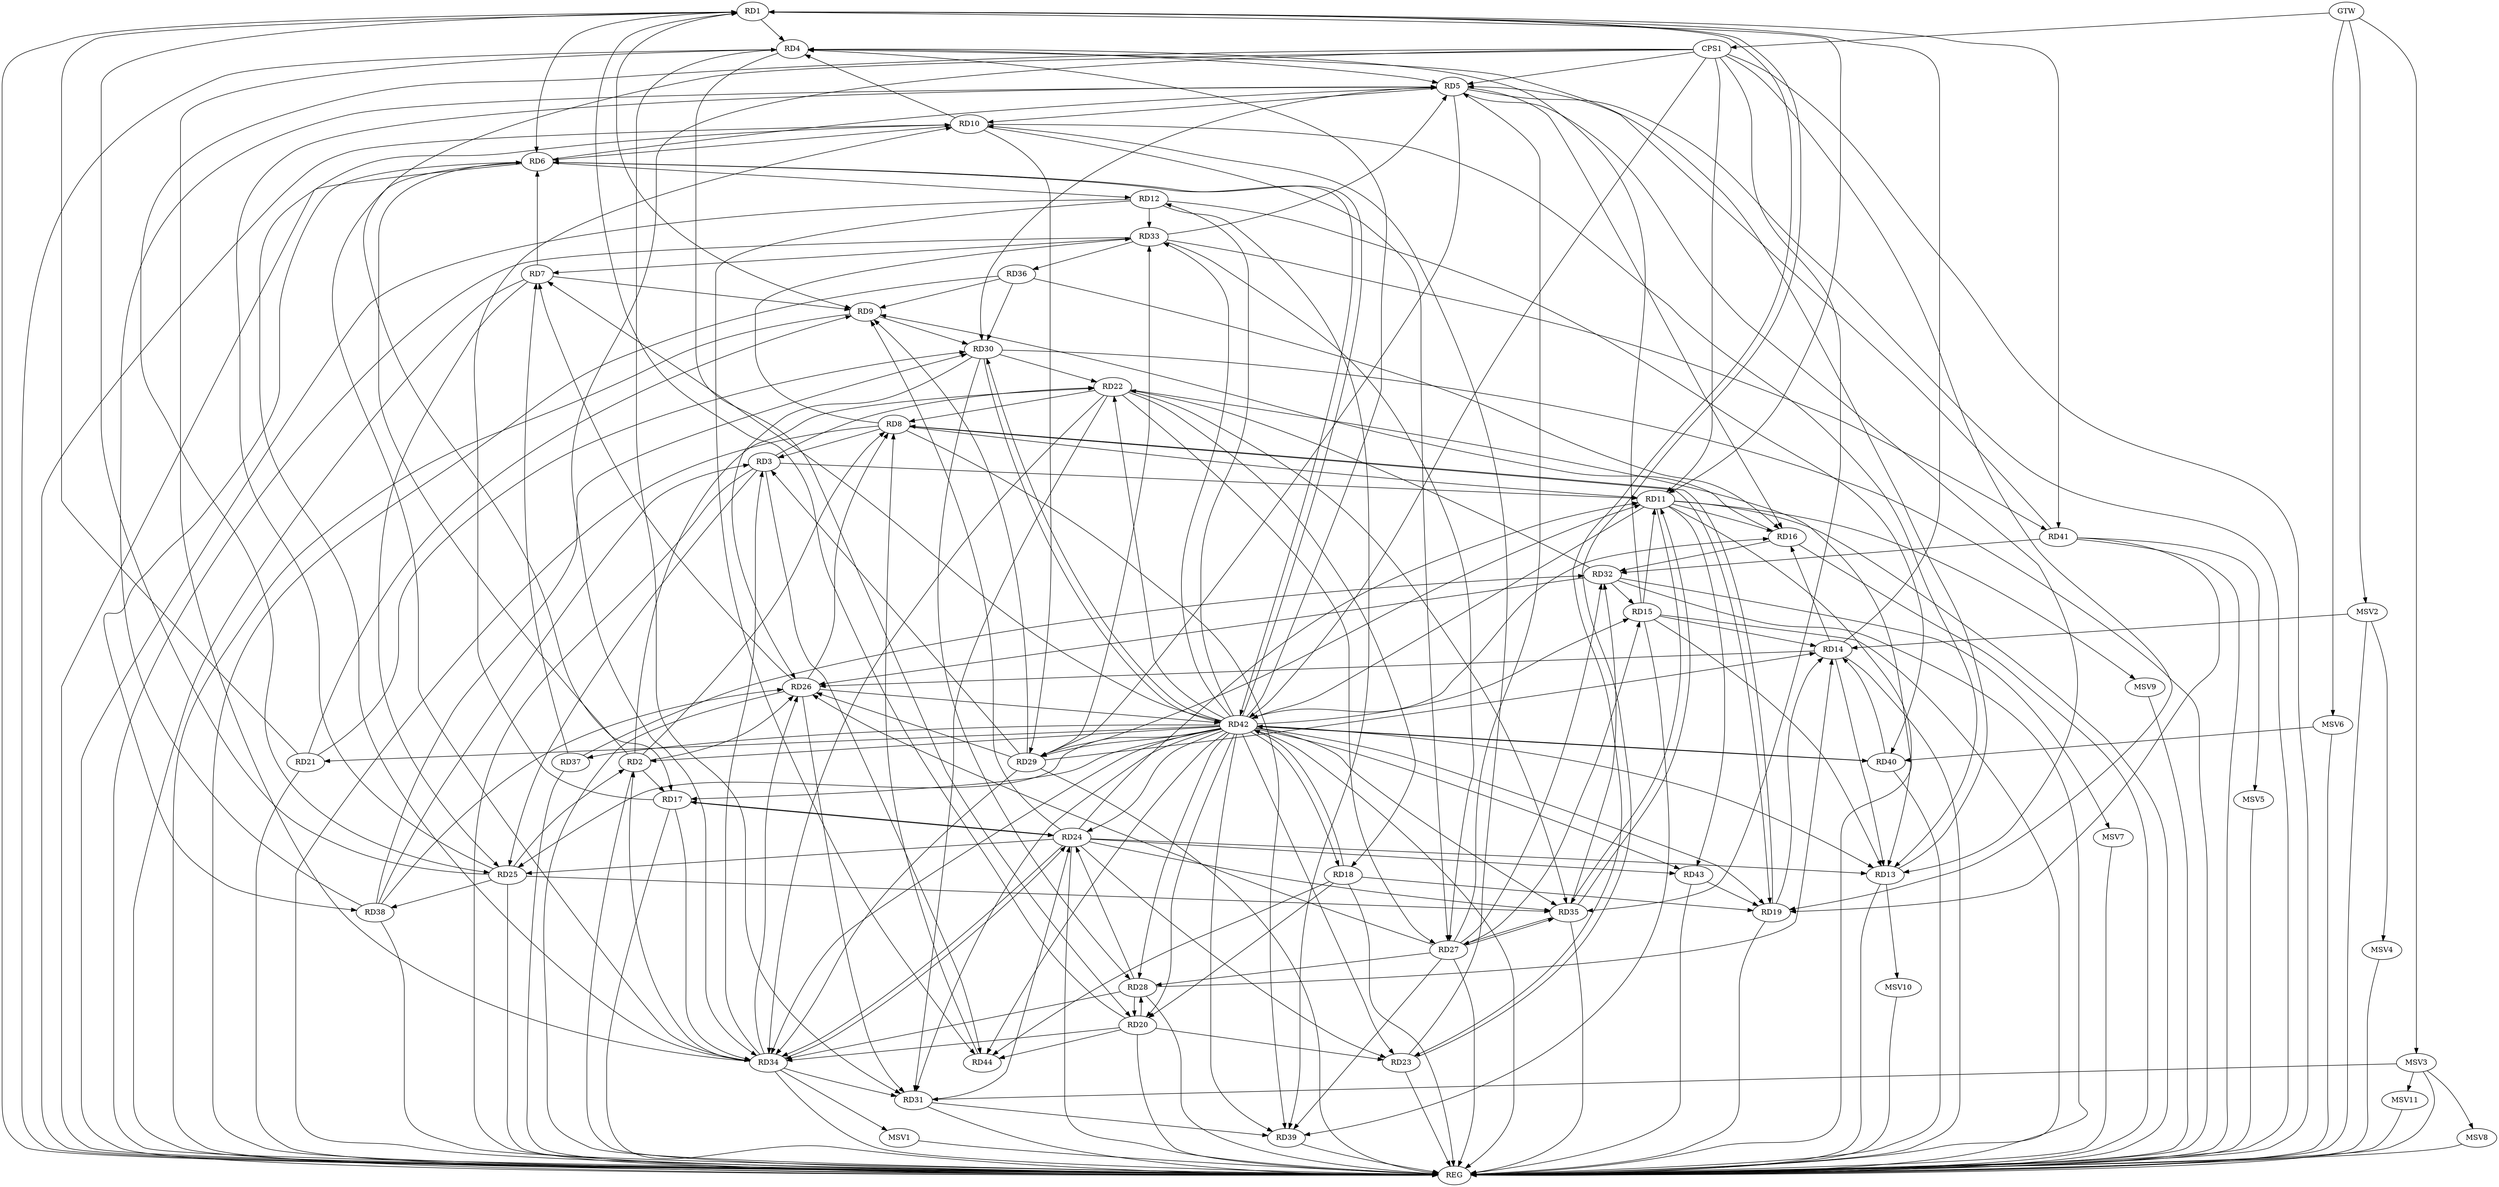 strict digraph G {
  RD1 [ label="RD1" ];
  RD2 [ label="RD2" ];
  RD3 [ label="RD3" ];
  RD4 [ label="RD4" ];
  RD5 [ label="RD5" ];
  RD6 [ label="RD6" ];
  RD7 [ label="RD7" ];
  RD8 [ label="RD8" ];
  RD9 [ label="RD9" ];
  RD10 [ label="RD10" ];
  RD11 [ label="RD11" ];
  RD12 [ label="RD12" ];
  RD13 [ label="RD13" ];
  RD14 [ label="RD14" ];
  RD15 [ label="RD15" ];
  RD16 [ label="RD16" ];
  RD17 [ label="RD17" ];
  RD18 [ label="RD18" ];
  RD19 [ label="RD19" ];
  RD20 [ label="RD20" ];
  RD21 [ label="RD21" ];
  RD22 [ label="RD22" ];
  RD23 [ label="RD23" ];
  RD24 [ label="RD24" ];
  RD25 [ label="RD25" ];
  RD26 [ label="RD26" ];
  RD27 [ label="RD27" ];
  RD28 [ label="RD28" ];
  RD29 [ label="RD29" ];
  RD30 [ label="RD30" ];
  RD31 [ label="RD31" ];
  RD32 [ label="RD32" ];
  RD33 [ label="RD33" ];
  RD34 [ label="RD34" ];
  RD35 [ label="RD35" ];
  RD36 [ label="RD36" ];
  RD37 [ label="RD37" ];
  RD38 [ label="RD38" ];
  RD39 [ label="RD39" ];
  RD40 [ label="RD40" ];
  RD41 [ label="RD41" ];
  RD42 [ label="RD42" ];
  RD43 [ label="RD43" ];
  RD44 [ label="RD44" ];
  CPS1 [ label="CPS1" ];
  GTW [ label="GTW" ];
  REG [ label="REG" ];
  MSV1 [ label="MSV1" ];
  MSV2 [ label="MSV2" ];
  MSV3 [ label="MSV3" ];
  MSV4 [ label="MSV4" ];
  MSV5 [ label="MSV5" ];
  MSV6 [ label="MSV6" ];
  MSV7 [ label="MSV7" ];
  MSV8 [ label="MSV8" ];
  MSV9 [ label="MSV9" ];
  MSV10 [ label="MSV10" ];
  MSV11 [ label="MSV11" ];
  RD1 -> RD4;
  RD1 -> RD6;
  RD1 -> RD9;
  RD1 -> RD11;
  RD14 -> RD1;
  RD20 -> RD1;
  RD21 -> RD1;
  RD1 -> RD23;
  RD23 -> RD1;
  RD25 -> RD1;
  RD1 -> RD41;
  RD2 -> RD6;
  RD2 -> RD8;
  RD2 -> RD17;
  RD2 -> RD22;
  RD25 -> RD2;
  RD2 -> RD26;
  RD34 -> RD2;
  RD8 -> RD3;
  RD3 -> RD11;
  RD3 -> RD22;
  RD3 -> RD25;
  RD29 -> RD3;
  RD34 -> RD3;
  RD38 -> RD3;
  RD3 -> RD44;
  RD4 -> RD5;
  RD10 -> RD4;
  RD13 -> RD4;
  RD15 -> RD4;
  RD4 -> RD20;
  RD4 -> RD31;
  RD34 -> RD4;
  RD6 -> RD5;
  RD5 -> RD10;
  RD5 -> RD13;
  RD5 -> RD16;
  RD25 -> RD5;
  RD27 -> RD5;
  RD5 -> RD29;
  RD5 -> RD30;
  RD33 -> RD5;
  RD38 -> RD5;
  RD41 -> RD5;
  RD7 -> RD6;
  RD10 -> RD6;
  RD6 -> RD12;
  RD6 -> RD34;
  RD6 -> RD38;
  RD6 -> RD42;
  RD7 -> RD9;
  RD7 -> RD25;
  RD26 -> RD7;
  RD33 -> RD7;
  RD37 -> RD7;
  RD8 -> RD11;
  RD8 -> RD19;
  RD19 -> RD8;
  RD22 -> RD8;
  RD26 -> RD8;
  RD8 -> RD33;
  RD8 -> RD39;
  RD44 -> RD8;
  RD16 -> RD9;
  RD21 -> RD9;
  RD24 -> RD9;
  RD29 -> RD9;
  RD9 -> RD30;
  RD36 -> RD9;
  RD10 -> RD13;
  RD17 -> RD10;
  RD23 -> RD10;
  RD10 -> RD27;
  RD10 -> RD29;
  RD34 -> RD10;
  RD11 -> RD13;
  RD15 -> RD11;
  RD11 -> RD16;
  RD24 -> RD11;
  RD29 -> RD11;
  RD11 -> RD35;
  RD35 -> RD11;
  RD11 -> RD42;
  RD11 -> RD43;
  RD12 -> RD33;
  RD12 -> RD39;
  RD12 -> RD40;
  RD12 -> RD44;
  RD14 -> RD13;
  RD15 -> RD13;
  RD24 -> RD13;
  RD15 -> RD14;
  RD14 -> RD16;
  RD19 -> RD14;
  RD14 -> RD26;
  RD28 -> RD14;
  RD29 -> RD14;
  RD40 -> RD14;
  RD27 -> RD15;
  RD32 -> RD15;
  RD15 -> RD39;
  RD42 -> RD15;
  RD16 -> RD32;
  RD36 -> RD16;
  RD42 -> RD16;
  RD17 -> RD24;
  RD24 -> RD17;
  RD17 -> RD34;
  RD42 -> RD17;
  RD18 -> RD19;
  RD18 -> RD20;
  RD22 -> RD18;
  RD18 -> RD42;
  RD18 -> RD44;
  RD41 -> RD19;
  RD42 -> RD19;
  RD43 -> RD19;
  RD20 -> RD23;
  RD20 -> RD28;
  RD28 -> RD20;
  RD20 -> RD34;
  RD20 -> RD44;
  RD21 -> RD30;
  RD22 -> RD27;
  RD30 -> RD22;
  RD22 -> RD31;
  RD32 -> RD22;
  RD22 -> RD34;
  RD22 -> RD35;
  RD24 -> RD23;
  RD24 -> RD25;
  RD28 -> RD24;
  RD31 -> RD24;
  RD24 -> RD34;
  RD34 -> RD24;
  RD24 -> RD35;
  RD24 -> RD43;
  RD25 -> RD35;
  RD25 -> RD38;
  RD42 -> RD25;
  RD27 -> RD26;
  RD29 -> RD26;
  RD30 -> RD26;
  RD26 -> RD31;
  RD32 -> RD26;
  RD34 -> RD26;
  RD38 -> RD26;
  RD26 -> RD42;
  RD27 -> RD28;
  RD27 -> RD32;
  RD33 -> RD27;
  RD27 -> RD35;
  RD35 -> RD27;
  RD27 -> RD39;
  RD30 -> RD28;
  RD28 -> RD34;
  RD29 -> RD33;
  RD29 -> RD34;
  RD36 -> RD30;
  RD38 -> RD30;
  RD30 -> RD42;
  RD42 -> RD30;
  RD34 -> RD31;
  RD31 -> RD39;
  RD42 -> RD31;
  RD35 -> RD32;
  RD37 -> RD32;
  RD41 -> RD32;
  RD33 -> RD36;
  RD33 -> RD41;
  RD42 -> RD33;
  RD42 -> RD35;
  RD40 -> RD42;
  RD42 -> RD43;
  CPS1 -> RD19;
  CPS1 -> RD11;
  CPS1 -> RD34;
  CPS1 -> RD42;
  CPS1 -> RD25;
  CPS1 -> RD17;
  CPS1 -> RD35;
  CPS1 -> RD5;
  GTW -> CPS1;
  RD1 -> REG;
  RD2 -> REG;
  RD3 -> REG;
  RD4 -> REG;
  RD5 -> REG;
  RD6 -> REG;
  RD7 -> REG;
  RD8 -> REG;
  RD9 -> REG;
  RD10 -> REG;
  RD11 -> REG;
  RD12 -> REG;
  RD13 -> REG;
  RD14 -> REG;
  RD15 -> REG;
  RD16 -> REG;
  RD17 -> REG;
  RD18 -> REG;
  RD19 -> REG;
  RD20 -> REG;
  RD21 -> REG;
  RD22 -> REG;
  RD23 -> REG;
  RD24 -> REG;
  RD25 -> REG;
  RD26 -> REG;
  RD27 -> REG;
  RD28 -> REG;
  RD29 -> REG;
  RD30 -> REG;
  RD31 -> REG;
  RD32 -> REG;
  RD33 -> REG;
  RD34 -> REG;
  RD35 -> REG;
  RD36 -> REG;
  RD37 -> REG;
  RD38 -> REG;
  RD39 -> REG;
  RD40 -> REG;
  RD41 -> REG;
  RD42 -> REG;
  RD43 -> REG;
  CPS1 -> REG;
  RD42 -> RD23;
  RD42 -> RD39;
  RD42 -> RD18;
  RD42 -> RD34;
  RD42 -> RD40;
  RD42 -> RD7;
  RD42 -> RD44;
  RD42 -> RD13;
  RD42 -> RD29;
  RD42 -> RD22;
  RD42 -> RD21;
  RD42 -> RD6;
  RD42 -> RD20;
  RD42 -> RD28;
  RD42 -> RD4;
  RD42 -> RD12;
  RD42 -> RD37;
  RD42 -> RD2;
  RD42 -> RD24;
  RD34 -> MSV1;
  MSV1 -> REG;
  MSV2 -> RD14;
  GTW -> MSV2;
  MSV2 -> REG;
  MSV3 -> RD31;
  GTW -> MSV3;
  MSV3 -> REG;
  MSV2 -> MSV4;
  MSV4 -> REG;
  RD41 -> MSV5;
  MSV5 -> REG;
  MSV6 -> RD40;
  GTW -> MSV6;
  MSV6 -> REG;
  RD32 -> MSV7;
  MSV7 -> REG;
  MSV3 -> MSV8;
  MSV8 -> REG;
  RD11 -> MSV9;
  MSV9 -> REG;
  RD13 -> MSV10;
  MSV10 -> REG;
  MSV3 -> MSV11;
  MSV11 -> REG;
}
